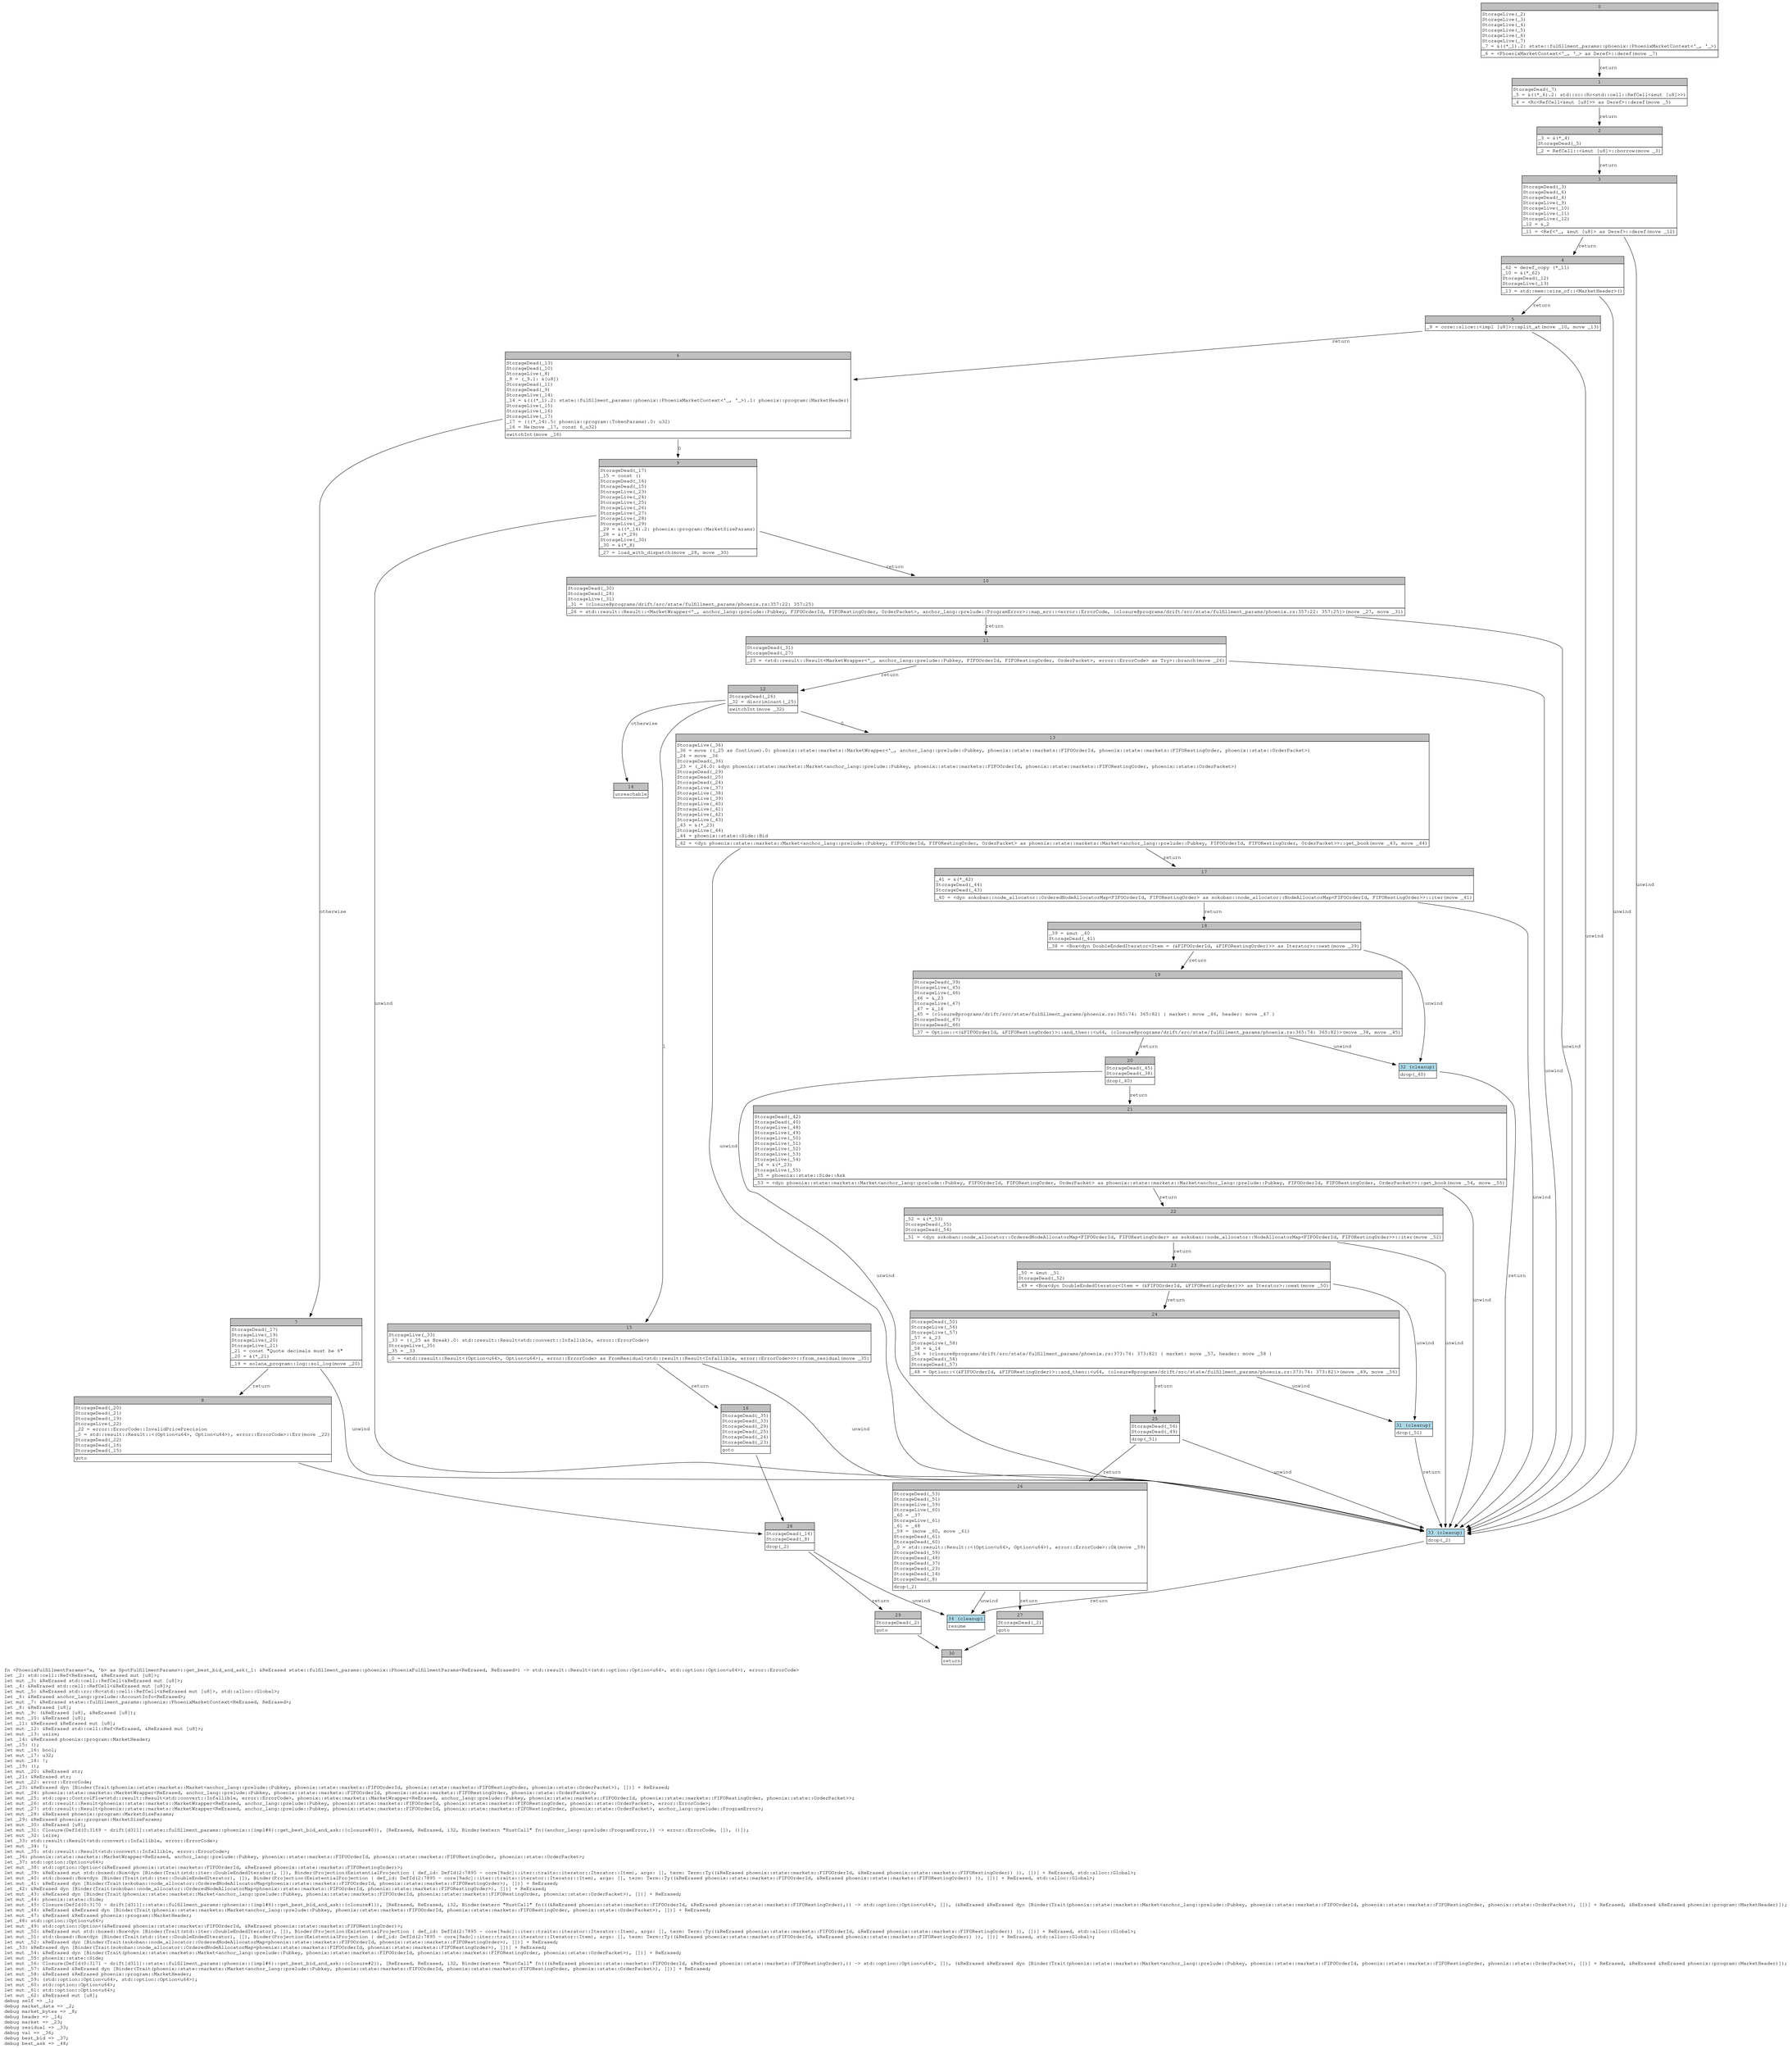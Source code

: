 digraph Mir_0_3168 {
    graph [fontname="Courier, monospace"];
    node [fontname="Courier, monospace"];
    edge [fontname="Courier, monospace"];
    label=<fn &lt;PhoenixFulfillmentParams&lt;'a, 'b&gt; as SpotFulfillmentParams&gt;::get_best_bid_and_ask(_1: &amp;ReErased state::fulfillment_params::phoenix::PhoenixFulfillmentParams&lt;ReErased, ReErased&gt;) -&gt; std::result::Result&lt;(std::option::Option&lt;u64&gt;, std::option::Option&lt;u64&gt;), error::ErrorCode&gt;<br align="left"/>let _2: std::cell::Ref&lt;ReErased, &amp;ReErased mut [u8]&gt;;<br align="left"/>let mut _3: &amp;ReErased std::cell::RefCell&lt;&amp;ReErased mut [u8]&gt;;<br align="left"/>let _4: &amp;ReErased std::cell::RefCell&lt;&amp;ReErased mut [u8]&gt;;<br align="left"/>let mut _5: &amp;ReErased std::rc::Rc&lt;std::cell::RefCell&lt;&amp;ReErased mut [u8]&gt;, std::alloc::Global&gt;;<br align="left"/>let _6: &amp;ReErased anchor_lang::prelude::AccountInfo&lt;ReErased&gt;;<br align="left"/>let mut _7: &amp;ReErased state::fulfillment_params::phoenix::PhoenixMarketContext&lt;ReErased, ReErased&gt;;<br align="left"/>let _8: &amp;ReErased [u8];<br align="left"/>let mut _9: (&amp;ReErased [u8], &amp;ReErased [u8]);<br align="left"/>let mut _10: &amp;ReErased [u8];<br align="left"/>let _11: &amp;ReErased &amp;ReErased mut [u8];<br align="left"/>let mut _12: &amp;ReErased std::cell::Ref&lt;ReErased, &amp;ReErased mut [u8]&gt;;<br align="left"/>let mut _13: usize;<br align="left"/>let _14: &amp;ReErased phoenix::program::MarketHeader;<br align="left"/>let _15: ();<br align="left"/>let mut _16: bool;<br align="left"/>let mut _17: u32;<br align="left"/>let mut _18: !;<br align="left"/>let _19: ();<br align="left"/>let mut _20: &amp;ReErased str;<br align="left"/>let _21: &amp;ReErased str;<br align="left"/>let mut _22: error::ErrorCode;<br align="left"/>let _23: &amp;ReErased dyn [Binder(Trait(phoenix::state::markets::Market&lt;anchor_lang::prelude::Pubkey, phoenix::state::markets::FIFOOrderId, phoenix::state::markets::FIFORestingOrder, phoenix::state::OrderPacket&gt;), [])] + ReErased;<br align="left"/>let mut _24: phoenix::state::markets::MarketWrapper&lt;ReErased, anchor_lang::prelude::Pubkey, phoenix::state::markets::FIFOOrderId, phoenix::state::markets::FIFORestingOrder, phoenix::state::OrderPacket&gt;;<br align="left"/>let mut _25: std::ops::ControlFlow&lt;std::result::Result&lt;std::convert::Infallible, error::ErrorCode&gt;, phoenix::state::markets::MarketWrapper&lt;ReErased, anchor_lang::prelude::Pubkey, phoenix::state::markets::FIFOOrderId, phoenix::state::markets::FIFORestingOrder, phoenix::state::OrderPacket&gt;&gt;;<br align="left"/>let mut _26: std::result::Result&lt;phoenix::state::markets::MarketWrapper&lt;ReErased, anchor_lang::prelude::Pubkey, phoenix::state::markets::FIFOOrderId, phoenix::state::markets::FIFORestingOrder, phoenix::state::OrderPacket&gt;, error::ErrorCode&gt;;<br align="left"/>let mut _27: std::result::Result&lt;phoenix::state::markets::MarketWrapper&lt;ReErased, anchor_lang::prelude::Pubkey, phoenix::state::markets::FIFOOrderId, phoenix::state::markets::FIFORestingOrder, phoenix::state::OrderPacket&gt;, anchor_lang::prelude::ProgramError&gt;;<br align="left"/>let mut _28: &amp;ReErased phoenix::program::MarketSizeParams;<br align="left"/>let _29: &amp;ReErased phoenix::program::MarketSizeParams;<br align="left"/>let mut _30: &amp;ReErased [u8];<br align="left"/>let mut _31: Closure(DefId(0:3169 ~ drift[d311]::state::fulfillment_params::phoenix::{impl#6}::get_best_bid_and_ask::{closure#0}), [ReErased, ReErased, i32, Binder(extern &quot;RustCall&quot; fn((anchor_lang::prelude::ProgramError,)) -&gt; error::ErrorCode, []), ()]);<br align="left"/>let mut _32: isize;<br align="left"/>let _33: std::result::Result&lt;std::convert::Infallible, error::ErrorCode&gt;;<br align="left"/>let mut _34: !;<br align="left"/>let mut _35: std::result::Result&lt;std::convert::Infallible, error::ErrorCode&gt;;<br align="left"/>let _36: phoenix::state::markets::MarketWrapper&lt;ReErased, anchor_lang::prelude::Pubkey, phoenix::state::markets::FIFOOrderId, phoenix::state::markets::FIFORestingOrder, phoenix::state::OrderPacket&gt;;<br align="left"/>let _37: std::option::Option&lt;u64&gt;;<br align="left"/>let mut _38: std::option::Option&lt;(&amp;ReErased phoenix::state::markets::FIFOOrderId, &amp;ReErased phoenix::state::markets::FIFORestingOrder)&gt;;<br align="left"/>let mut _39: &amp;ReErased mut std::boxed::Box&lt;dyn [Binder(Trait(std::iter::DoubleEndedIterator), []), Binder(Projection(ExistentialProjection { def_id: DefId(2:7895 ~ core[9adc]::iter::traits::iterator::Iterator::Item), args: [], term: Term::Ty((&amp;ReErased phoenix::state::markets::FIFOOrderId, &amp;ReErased phoenix::state::markets::FIFORestingOrder)) }), [])] + ReErased, std::alloc::Global&gt;;<br align="left"/>let mut _40: std::boxed::Box&lt;dyn [Binder(Trait(std::iter::DoubleEndedIterator), []), Binder(Projection(ExistentialProjection { def_id: DefId(2:7895 ~ core[9adc]::iter::traits::iterator::Iterator::Item), args: [], term: Term::Ty((&amp;ReErased phoenix::state::markets::FIFOOrderId, &amp;ReErased phoenix::state::markets::FIFORestingOrder)) }), [])] + ReErased, std::alloc::Global&gt;;<br align="left"/>let mut _41: &amp;ReErased dyn [Binder(Trait(sokoban::node_allocator::OrderedNodeAllocatorMap&lt;phoenix::state::markets::FIFOOrderId, phoenix::state::markets::FIFORestingOrder&gt;), [])] + ReErased;<br align="left"/>let _42: &amp;ReErased dyn [Binder(Trait(sokoban::node_allocator::OrderedNodeAllocatorMap&lt;phoenix::state::markets::FIFOOrderId, phoenix::state::markets::FIFORestingOrder&gt;), [])] + ReErased;<br align="left"/>let mut _43: &amp;ReErased dyn [Binder(Trait(phoenix::state::markets::Market&lt;anchor_lang::prelude::Pubkey, phoenix::state::markets::FIFOOrderId, phoenix::state::markets::FIFORestingOrder, phoenix::state::OrderPacket&gt;), [])] + ReErased;<br align="left"/>let mut _44: phoenix::state::Side;<br align="left"/>let mut _45: Closure(DefId(0:3170 ~ drift[d311]::state::fulfillment_params::phoenix::{impl#6}::get_best_bid_and_ask::{closure#1}), [ReErased, ReErased, i32, Binder(extern &quot;RustCall&quot; fn(((&amp;ReErased phoenix::state::markets::FIFOOrderId, &amp;ReErased phoenix::state::markets::FIFORestingOrder),)) -&gt; std::option::Option&lt;u64&gt;, []), (&amp;ReErased &amp;ReErased dyn [Binder(Trait(phoenix::state::markets::Market&lt;anchor_lang::prelude::Pubkey, phoenix::state::markets::FIFOOrderId, phoenix::state::markets::FIFORestingOrder, phoenix::state::OrderPacket&gt;), [])] + ReErased, &amp;ReErased &amp;ReErased phoenix::program::MarketHeader)]);<br align="left"/>let mut _46: &amp;ReErased &amp;ReErased dyn [Binder(Trait(phoenix::state::markets::Market&lt;anchor_lang::prelude::Pubkey, phoenix::state::markets::FIFOOrderId, phoenix::state::markets::FIFORestingOrder, phoenix::state::OrderPacket&gt;), [])] + ReErased;<br align="left"/>let mut _47: &amp;ReErased &amp;ReErased phoenix::program::MarketHeader;<br align="left"/>let _48: std::option::Option&lt;u64&gt;;<br align="left"/>let mut _49: std::option::Option&lt;(&amp;ReErased phoenix::state::markets::FIFOOrderId, &amp;ReErased phoenix::state::markets::FIFORestingOrder)&gt;;<br align="left"/>let mut _50: &amp;ReErased mut std::boxed::Box&lt;dyn [Binder(Trait(std::iter::DoubleEndedIterator), []), Binder(Projection(ExistentialProjection { def_id: DefId(2:7895 ~ core[9adc]::iter::traits::iterator::Iterator::Item), args: [], term: Term::Ty((&amp;ReErased phoenix::state::markets::FIFOOrderId, &amp;ReErased phoenix::state::markets::FIFORestingOrder)) }), [])] + ReErased, std::alloc::Global&gt;;<br align="left"/>let mut _51: std::boxed::Box&lt;dyn [Binder(Trait(std::iter::DoubleEndedIterator), []), Binder(Projection(ExistentialProjection { def_id: DefId(2:7895 ~ core[9adc]::iter::traits::iterator::Iterator::Item), args: [], term: Term::Ty((&amp;ReErased phoenix::state::markets::FIFOOrderId, &amp;ReErased phoenix::state::markets::FIFORestingOrder)) }), [])] + ReErased, std::alloc::Global&gt;;<br align="left"/>let mut _52: &amp;ReErased dyn [Binder(Trait(sokoban::node_allocator::OrderedNodeAllocatorMap&lt;phoenix::state::markets::FIFOOrderId, phoenix::state::markets::FIFORestingOrder&gt;), [])] + ReErased;<br align="left"/>let _53: &amp;ReErased dyn [Binder(Trait(sokoban::node_allocator::OrderedNodeAllocatorMap&lt;phoenix::state::markets::FIFOOrderId, phoenix::state::markets::FIFORestingOrder&gt;), [])] + ReErased;<br align="left"/>let mut _54: &amp;ReErased dyn [Binder(Trait(phoenix::state::markets::Market&lt;anchor_lang::prelude::Pubkey, phoenix::state::markets::FIFOOrderId, phoenix::state::markets::FIFORestingOrder, phoenix::state::OrderPacket&gt;), [])] + ReErased;<br align="left"/>let mut _55: phoenix::state::Side;<br align="left"/>let mut _56: Closure(DefId(0:3171 ~ drift[d311]::state::fulfillment_params::phoenix::{impl#6}::get_best_bid_and_ask::{closure#2}), [ReErased, ReErased, i32, Binder(extern &quot;RustCall&quot; fn(((&amp;ReErased phoenix::state::markets::FIFOOrderId, &amp;ReErased phoenix::state::markets::FIFORestingOrder),)) -&gt; std::option::Option&lt;u64&gt;, []), (&amp;ReErased &amp;ReErased dyn [Binder(Trait(phoenix::state::markets::Market&lt;anchor_lang::prelude::Pubkey, phoenix::state::markets::FIFOOrderId, phoenix::state::markets::FIFORestingOrder, phoenix::state::OrderPacket&gt;), [])] + ReErased, &amp;ReErased &amp;ReErased phoenix::program::MarketHeader)]);<br align="left"/>let mut _57: &amp;ReErased &amp;ReErased dyn [Binder(Trait(phoenix::state::markets::Market&lt;anchor_lang::prelude::Pubkey, phoenix::state::markets::FIFOOrderId, phoenix::state::markets::FIFORestingOrder, phoenix::state::OrderPacket&gt;), [])] + ReErased;<br align="left"/>let mut _58: &amp;ReErased &amp;ReErased phoenix::program::MarketHeader;<br align="left"/>let mut _59: (std::option::Option&lt;u64&gt;, std::option::Option&lt;u64&gt;);<br align="left"/>let mut _60: std::option::Option&lt;u64&gt;;<br align="left"/>let mut _61: std::option::Option&lt;u64&gt;;<br align="left"/>let mut _62: &amp;ReErased mut [u8];<br align="left"/>debug self =&gt; _1;<br align="left"/>debug market_data =&gt; _2;<br align="left"/>debug market_bytes =&gt; _8;<br align="left"/>debug header =&gt; _14;<br align="left"/>debug market =&gt; _23;<br align="left"/>debug residual =&gt; _33;<br align="left"/>debug val =&gt; _36;<br align="left"/>debug best_bid =&gt; _37;<br align="left"/>debug best_ask =&gt; _48;<br align="left"/>>;
    bb0__0_3168 [shape="none", label=<<table border="0" cellborder="1" cellspacing="0"><tr><td bgcolor="gray" align="center" colspan="1">0</td></tr><tr><td align="left" balign="left">StorageLive(_2)<br/>StorageLive(_3)<br/>StorageLive(_4)<br/>StorageLive(_5)<br/>StorageLive(_6)<br/>StorageLive(_7)<br/>_7 = &amp;((*_1).2: state::fulfillment_params::phoenix::PhoenixMarketContext&lt;'_, '_&gt;)<br/></td></tr><tr><td align="left">_6 = &lt;PhoenixMarketContext&lt;'_, '_&gt; as Deref&gt;::deref(move _7)</td></tr></table>>];
    bb1__0_3168 [shape="none", label=<<table border="0" cellborder="1" cellspacing="0"><tr><td bgcolor="gray" align="center" colspan="1">1</td></tr><tr><td align="left" balign="left">StorageDead(_7)<br/>_5 = &amp;((*_6).2: std::rc::Rc&lt;std::cell::RefCell&lt;&amp;mut [u8]&gt;&gt;)<br/></td></tr><tr><td align="left">_4 = &lt;Rc&lt;RefCell&lt;&amp;mut [u8]&gt;&gt; as Deref&gt;::deref(move _5)</td></tr></table>>];
    bb2__0_3168 [shape="none", label=<<table border="0" cellborder="1" cellspacing="0"><tr><td bgcolor="gray" align="center" colspan="1">2</td></tr><tr><td align="left" balign="left">_3 = &amp;(*_4)<br/>StorageDead(_5)<br/></td></tr><tr><td align="left">_2 = RefCell::&lt;&amp;mut [u8]&gt;::borrow(move _3)</td></tr></table>>];
    bb3__0_3168 [shape="none", label=<<table border="0" cellborder="1" cellspacing="0"><tr><td bgcolor="gray" align="center" colspan="1">3</td></tr><tr><td align="left" balign="left">StorageDead(_3)<br/>StorageDead(_6)<br/>StorageDead(_4)<br/>StorageLive(_9)<br/>StorageLive(_10)<br/>StorageLive(_11)<br/>StorageLive(_12)<br/>_12 = &amp;_2<br/></td></tr><tr><td align="left">_11 = &lt;Ref&lt;'_, &amp;mut [u8]&gt; as Deref&gt;::deref(move _12)</td></tr></table>>];
    bb4__0_3168 [shape="none", label=<<table border="0" cellborder="1" cellspacing="0"><tr><td bgcolor="gray" align="center" colspan="1">4</td></tr><tr><td align="left" balign="left">_62 = deref_copy (*_11)<br/>_10 = &amp;(*_62)<br/>StorageDead(_12)<br/>StorageLive(_13)<br/></td></tr><tr><td align="left">_13 = std::mem::size_of::&lt;MarketHeader&gt;()</td></tr></table>>];
    bb5__0_3168 [shape="none", label=<<table border="0" cellborder="1" cellspacing="0"><tr><td bgcolor="gray" align="center" colspan="1">5</td></tr><tr><td align="left">_9 = core::slice::&lt;impl [u8]&gt;::split_at(move _10, move _13)</td></tr></table>>];
    bb6__0_3168 [shape="none", label=<<table border="0" cellborder="1" cellspacing="0"><tr><td bgcolor="gray" align="center" colspan="1">6</td></tr><tr><td align="left" balign="left">StorageDead(_13)<br/>StorageDead(_10)<br/>StorageLive(_8)<br/>_8 = (_9.1: &amp;[u8])<br/>StorageDead(_11)<br/>StorageDead(_9)<br/>StorageLive(_14)<br/>_14 = &amp;(((*_1).2: state::fulfillment_params::phoenix::PhoenixMarketContext&lt;'_, '_&gt;).1: phoenix::program::MarketHeader)<br/>StorageLive(_15)<br/>StorageLive(_16)<br/>StorageLive(_17)<br/>_17 = (((*_14).5: phoenix::program::TokenParams).0: u32)<br/>_16 = Ne(move _17, const 6_u32)<br/></td></tr><tr><td align="left">switchInt(move _16)</td></tr></table>>];
    bb7__0_3168 [shape="none", label=<<table border="0" cellborder="1" cellspacing="0"><tr><td bgcolor="gray" align="center" colspan="1">7</td></tr><tr><td align="left" balign="left">StorageDead(_17)<br/>StorageLive(_19)<br/>StorageLive(_20)<br/>StorageLive(_21)<br/>_21 = const &quot;Quote decimals must be 6&quot;<br/>_20 = &amp;(*_21)<br/></td></tr><tr><td align="left">_19 = solana_program::log::sol_log(move _20)</td></tr></table>>];
    bb8__0_3168 [shape="none", label=<<table border="0" cellborder="1" cellspacing="0"><tr><td bgcolor="gray" align="center" colspan="1">8</td></tr><tr><td align="left" balign="left">StorageDead(_20)<br/>StorageDead(_21)<br/>StorageDead(_19)<br/>StorageLive(_22)<br/>_22 = error::ErrorCode::InvalidPricePrecision<br/>_0 = std::result::Result::&lt;(Option&lt;u64&gt;, Option&lt;u64&gt;), error::ErrorCode&gt;::Err(move _22)<br/>StorageDead(_22)<br/>StorageDead(_16)<br/>StorageDead(_15)<br/></td></tr><tr><td align="left">goto</td></tr></table>>];
    bb9__0_3168 [shape="none", label=<<table border="0" cellborder="1" cellspacing="0"><tr><td bgcolor="gray" align="center" colspan="1">9</td></tr><tr><td align="left" balign="left">StorageDead(_17)<br/>_15 = const ()<br/>StorageDead(_16)<br/>StorageDead(_15)<br/>StorageLive(_23)<br/>StorageLive(_24)<br/>StorageLive(_25)<br/>StorageLive(_26)<br/>StorageLive(_27)<br/>StorageLive(_28)<br/>StorageLive(_29)<br/>_29 = &amp;((*_14).2: phoenix::program::MarketSizeParams)<br/>_28 = &amp;(*_29)<br/>StorageLive(_30)<br/>_30 = &amp;(*_8)<br/></td></tr><tr><td align="left">_27 = load_with_dispatch(move _28, move _30)</td></tr></table>>];
    bb10__0_3168 [shape="none", label=<<table border="0" cellborder="1" cellspacing="0"><tr><td bgcolor="gray" align="center" colspan="1">10</td></tr><tr><td align="left" balign="left">StorageDead(_30)<br/>StorageDead(_28)<br/>StorageLive(_31)<br/>_31 = {closure@programs/drift/src/state/fulfillment_params/phoenix.rs:357:22: 357:25}<br/></td></tr><tr><td align="left">_26 = std::result::Result::&lt;MarketWrapper&lt;'_, anchor_lang::prelude::Pubkey, FIFOOrderId, FIFORestingOrder, OrderPacket&gt;, anchor_lang::prelude::ProgramError&gt;::map_err::&lt;error::ErrorCode, {closure@programs/drift/src/state/fulfillment_params/phoenix.rs:357:22: 357:25}&gt;(move _27, move _31)</td></tr></table>>];
    bb11__0_3168 [shape="none", label=<<table border="0" cellborder="1" cellspacing="0"><tr><td bgcolor="gray" align="center" colspan="1">11</td></tr><tr><td align="left" balign="left">StorageDead(_31)<br/>StorageDead(_27)<br/></td></tr><tr><td align="left">_25 = &lt;std::result::Result&lt;MarketWrapper&lt;'_, anchor_lang::prelude::Pubkey, FIFOOrderId, FIFORestingOrder, OrderPacket&gt;, error::ErrorCode&gt; as Try&gt;::branch(move _26)</td></tr></table>>];
    bb12__0_3168 [shape="none", label=<<table border="0" cellborder="1" cellspacing="0"><tr><td bgcolor="gray" align="center" colspan="1">12</td></tr><tr><td align="left" balign="left">StorageDead(_26)<br/>_32 = discriminant(_25)<br/></td></tr><tr><td align="left">switchInt(move _32)</td></tr></table>>];
    bb13__0_3168 [shape="none", label=<<table border="0" cellborder="1" cellspacing="0"><tr><td bgcolor="gray" align="center" colspan="1">13</td></tr><tr><td align="left" balign="left">StorageLive(_36)<br/>_36 = move ((_25 as Continue).0: phoenix::state::markets::MarketWrapper&lt;'_, anchor_lang::prelude::Pubkey, phoenix::state::markets::FIFOOrderId, phoenix::state::markets::FIFORestingOrder, phoenix::state::OrderPacket&gt;)<br/>_24 = move _36<br/>StorageDead(_36)<br/>_23 = (_24.0: &amp;dyn phoenix::state::markets::Market&lt;anchor_lang::prelude::Pubkey, phoenix::state::markets::FIFOOrderId, phoenix::state::markets::FIFORestingOrder, phoenix::state::OrderPacket&gt;)<br/>StorageDead(_29)<br/>StorageDead(_25)<br/>StorageDead(_24)<br/>StorageLive(_37)<br/>StorageLive(_38)<br/>StorageLive(_39)<br/>StorageLive(_40)<br/>StorageLive(_41)<br/>StorageLive(_42)<br/>StorageLive(_43)<br/>_43 = &amp;(*_23)<br/>StorageLive(_44)<br/>_44 = phoenix::state::Side::Bid<br/></td></tr><tr><td align="left">_42 = &lt;dyn phoenix::state::markets::Market&lt;anchor_lang::prelude::Pubkey, FIFOOrderId, FIFORestingOrder, OrderPacket&gt; as phoenix::state::markets::Market&lt;anchor_lang::prelude::Pubkey, FIFOOrderId, FIFORestingOrder, OrderPacket&gt;&gt;::get_book(move _43, move _44)</td></tr></table>>];
    bb14__0_3168 [shape="none", label=<<table border="0" cellborder="1" cellspacing="0"><tr><td bgcolor="gray" align="center" colspan="1">14</td></tr><tr><td align="left">unreachable</td></tr></table>>];
    bb15__0_3168 [shape="none", label=<<table border="0" cellborder="1" cellspacing="0"><tr><td bgcolor="gray" align="center" colspan="1">15</td></tr><tr><td align="left" balign="left">StorageLive(_33)<br/>_33 = ((_25 as Break).0: std::result::Result&lt;std::convert::Infallible, error::ErrorCode&gt;)<br/>StorageLive(_35)<br/>_35 = _33<br/></td></tr><tr><td align="left">_0 = &lt;std::result::Result&lt;(Option&lt;u64&gt;, Option&lt;u64&gt;), error::ErrorCode&gt; as FromResidual&lt;std::result::Result&lt;Infallible, error::ErrorCode&gt;&gt;&gt;::from_residual(move _35)</td></tr></table>>];
    bb16__0_3168 [shape="none", label=<<table border="0" cellborder="1" cellspacing="0"><tr><td bgcolor="gray" align="center" colspan="1">16</td></tr><tr><td align="left" balign="left">StorageDead(_35)<br/>StorageDead(_33)<br/>StorageDead(_29)<br/>StorageDead(_25)<br/>StorageDead(_24)<br/>StorageDead(_23)<br/></td></tr><tr><td align="left">goto</td></tr></table>>];
    bb17__0_3168 [shape="none", label=<<table border="0" cellborder="1" cellspacing="0"><tr><td bgcolor="gray" align="center" colspan="1">17</td></tr><tr><td align="left" balign="left">_41 = &amp;(*_42)<br/>StorageDead(_44)<br/>StorageDead(_43)<br/></td></tr><tr><td align="left">_40 = &lt;dyn sokoban::node_allocator::OrderedNodeAllocatorMap&lt;FIFOOrderId, FIFORestingOrder&gt; as sokoban::node_allocator::NodeAllocatorMap&lt;FIFOOrderId, FIFORestingOrder&gt;&gt;::iter(move _41)</td></tr></table>>];
    bb18__0_3168 [shape="none", label=<<table border="0" cellborder="1" cellspacing="0"><tr><td bgcolor="gray" align="center" colspan="1">18</td></tr><tr><td align="left" balign="left">_39 = &amp;mut _40<br/>StorageDead(_41)<br/></td></tr><tr><td align="left">_38 = &lt;Box&lt;dyn DoubleEndedIterator&lt;Item = (&amp;FIFOOrderId, &amp;FIFORestingOrder)&gt;&gt; as Iterator&gt;::next(move _39)</td></tr></table>>];
    bb19__0_3168 [shape="none", label=<<table border="0" cellborder="1" cellspacing="0"><tr><td bgcolor="gray" align="center" colspan="1">19</td></tr><tr><td align="left" balign="left">StorageDead(_39)<br/>StorageLive(_45)<br/>StorageLive(_46)<br/>_46 = &amp;_23<br/>StorageLive(_47)<br/>_47 = &amp;_14<br/>_45 = {closure@programs/drift/src/state/fulfillment_params/phoenix.rs:365:74: 365:82} { market: move _46, header: move _47 }<br/>StorageDead(_47)<br/>StorageDead(_46)<br/></td></tr><tr><td align="left">_37 = Option::&lt;(&amp;FIFOOrderId, &amp;FIFORestingOrder)&gt;::and_then::&lt;u64, {closure@programs/drift/src/state/fulfillment_params/phoenix.rs:365:74: 365:82}&gt;(move _38, move _45)</td></tr></table>>];
    bb20__0_3168 [shape="none", label=<<table border="0" cellborder="1" cellspacing="0"><tr><td bgcolor="gray" align="center" colspan="1">20</td></tr><tr><td align="left" balign="left">StorageDead(_45)<br/>StorageDead(_38)<br/></td></tr><tr><td align="left">drop(_40)</td></tr></table>>];
    bb21__0_3168 [shape="none", label=<<table border="0" cellborder="1" cellspacing="0"><tr><td bgcolor="gray" align="center" colspan="1">21</td></tr><tr><td align="left" balign="left">StorageDead(_42)<br/>StorageDead(_40)<br/>StorageLive(_48)<br/>StorageLive(_49)<br/>StorageLive(_50)<br/>StorageLive(_51)<br/>StorageLive(_52)<br/>StorageLive(_53)<br/>StorageLive(_54)<br/>_54 = &amp;(*_23)<br/>StorageLive(_55)<br/>_55 = phoenix::state::Side::Ask<br/></td></tr><tr><td align="left">_53 = &lt;dyn phoenix::state::markets::Market&lt;anchor_lang::prelude::Pubkey, FIFOOrderId, FIFORestingOrder, OrderPacket&gt; as phoenix::state::markets::Market&lt;anchor_lang::prelude::Pubkey, FIFOOrderId, FIFORestingOrder, OrderPacket&gt;&gt;::get_book(move _54, move _55)</td></tr></table>>];
    bb22__0_3168 [shape="none", label=<<table border="0" cellborder="1" cellspacing="0"><tr><td bgcolor="gray" align="center" colspan="1">22</td></tr><tr><td align="left" balign="left">_52 = &amp;(*_53)<br/>StorageDead(_55)<br/>StorageDead(_54)<br/></td></tr><tr><td align="left">_51 = &lt;dyn sokoban::node_allocator::OrderedNodeAllocatorMap&lt;FIFOOrderId, FIFORestingOrder&gt; as sokoban::node_allocator::NodeAllocatorMap&lt;FIFOOrderId, FIFORestingOrder&gt;&gt;::iter(move _52)</td></tr></table>>];
    bb23__0_3168 [shape="none", label=<<table border="0" cellborder="1" cellspacing="0"><tr><td bgcolor="gray" align="center" colspan="1">23</td></tr><tr><td align="left" balign="left">_50 = &amp;mut _51<br/>StorageDead(_52)<br/></td></tr><tr><td align="left">_49 = &lt;Box&lt;dyn DoubleEndedIterator&lt;Item = (&amp;FIFOOrderId, &amp;FIFORestingOrder)&gt;&gt; as Iterator&gt;::next(move _50)</td></tr></table>>];
    bb24__0_3168 [shape="none", label=<<table border="0" cellborder="1" cellspacing="0"><tr><td bgcolor="gray" align="center" colspan="1">24</td></tr><tr><td align="left" balign="left">StorageDead(_50)<br/>StorageLive(_56)<br/>StorageLive(_57)<br/>_57 = &amp;_23<br/>StorageLive(_58)<br/>_58 = &amp;_14<br/>_56 = {closure@programs/drift/src/state/fulfillment_params/phoenix.rs:373:74: 373:82} { market: move _57, header: move _58 }<br/>StorageDead(_58)<br/>StorageDead(_57)<br/></td></tr><tr><td align="left">_48 = Option::&lt;(&amp;FIFOOrderId, &amp;FIFORestingOrder)&gt;::and_then::&lt;u64, {closure@programs/drift/src/state/fulfillment_params/phoenix.rs:373:74: 373:82}&gt;(move _49, move _56)</td></tr></table>>];
    bb25__0_3168 [shape="none", label=<<table border="0" cellborder="1" cellspacing="0"><tr><td bgcolor="gray" align="center" colspan="1">25</td></tr><tr><td align="left" balign="left">StorageDead(_56)<br/>StorageDead(_49)<br/></td></tr><tr><td align="left">drop(_51)</td></tr></table>>];
    bb26__0_3168 [shape="none", label=<<table border="0" cellborder="1" cellspacing="0"><tr><td bgcolor="gray" align="center" colspan="1">26</td></tr><tr><td align="left" balign="left">StorageDead(_53)<br/>StorageDead(_51)<br/>StorageLive(_59)<br/>StorageLive(_60)<br/>_60 = _37<br/>StorageLive(_61)<br/>_61 = _48<br/>_59 = (move _60, move _61)<br/>StorageDead(_61)<br/>StorageDead(_60)<br/>_0 = std::result::Result::&lt;(Option&lt;u64&gt;, Option&lt;u64&gt;), error::ErrorCode&gt;::Ok(move _59)<br/>StorageDead(_59)<br/>StorageDead(_48)<br/>StorageDead(_37)<br/>StorageDead(_23)<br/>StorageDead(_14)<br/>StorageDead(_8)<br/></td></tr><tr><td align="left">drop(_2)</td></tr></table>>];
    bb27__0_3168 [shape="none", label=<<table border="0" cellborder="1" cellspacing="0"><tr><td bgcolor="gray" align="center" colspan="1">27</td></tr><tr><td align="left" balign="left">StorageDead(_2)<br/></td></tr><tr><td align="left">goto</td></tr></table>>];
    bb28__0_3168 [shape="none", label=<<table border="0" cellborder="1" cellspacing="0"><tr><td bgcolor="gray" align="center" colspan="1">28</td></tr><tr><td align="left" balign="left">StorageDead(_14)<br/>StorageDead(_8)<br/></td></tr><tr><td align="left">drop(_2)</td></tr></table>>];
    bb29__0_3168 [shape="none", label=<<table border="0" cellborder="1" cellspacing="0"><tr><td bgcolor="gray" align="center" colspan="1">29</td></tr><tr><td align="left" balign="left">StorageDead(_2)<br/></td></tr><tr><td align="left">goto</td></tr></table>>];
    bb30__0_3168 [shape="none", label=<<table border="0" cellborder="1" cellspacing="0"><tr><td bgcolor="gray" align="center" colspan="1">30</td></tr><tr><td align="left">return</td></tr></table>>];
    bb31__0_3168 [shape="none", label=<<table border="0" cellborder="1" cellspacing="0"><tr><td bgcolor="lightblue" align="center" colspan="1">31 (cleanup)</td></tr><tr><td align="left">drop(_51)</td></tr></table>>];
    bb32__0_3168 [shape="none", label=<<table border="0" cellborder="1" cellspacing="0"><tr><td bgcolor="lightblue" align="center" colspan="1">32 (cleanup)</td></tr><tr><td align="left">drop(_40)</td></tr></table>>];
    bb33__0_3168 [shape="none", label=<<table border="0" cellborder="1" cellspacing="0"><tr><td bgcolor="lightblue" align="center" colspan="1">33 (cleanup)</td></tr><tr><td align="left">drop(_2)</td></tr></table>>];
    bb34__0_3168 [shape="none", label=<<table border="0" cellborder="1" cellspacing="0"><tr><td bgcolor="lightblue" align="center" colspan="1">34 (cleanup)</td></tr><tr><td align="left">resume</td></tr></table>>];
    bb0__0_3168 -> bb1__0_3168 [label="return"];
    bb1__0_3168 -> bb2__0_3168 [label="return"];
    bb2__0_3168 -> bb3__0_3168 [label="return"];
    bb3__0_3168 -> bb4__0_3168 [label="return"];
    bb3__0_3168 -> bb33__0_3168 [label="unwind"];
    bb4__0_3168 -> bb5__0_3168 [label="return"];
    bb4__0_3168 -> bb33__0_3168 [label="unwind"];
    bb5__0_3168 -> bb6__0_3168 [label="return"];
    bb5__0_3168 -> bb33__0_3168 [label="unwind"];
    bb6__0_3168 -> bb9__0_3168 [label="0"];
    bb6__0_3168 -> bb7__0_3168 [label="otherwise"];
    bb7__0_3168 -> bb8__0_3168 [label="return"];
    bb7__0_3168 -> bb33__0_3168 [label="unwind"];
    bb8__0_3168 -> bb28__0_3168 [label=""];
    bb9__0_3168 -> bb10__0_3168 [label="return"];
    bb9__0_3168 -> bb33__0_3168 [label="unwind"];
    bb10__0_3168 -> bb11__0_3168 [label="return"];
    bb10__0_3168 -> bb33__0_3168 [label="unwind"];
    bb11__0_3168 -> bb12__0_3168 [label="return"];
    bb11__0_3168 -> bb33__0_3168 [label="unwind"];
    bb12__0_3168 -> bb13__0_3168 [label="0"];
    bb12__0_3168 -> bb15__0_3168 [label="1"];
    bb12__0_3168 -> bb14__0_3168 [label="otherwise"];
    bb13__0_3168 -> bb17__0_3168 [label="return"];
    bb13__0_3168 -> bb33__0_3168 [label="unwind"];
    bb15__0_3168 -> bb16__0_3168 [label="return"];
    bb15__0_3168 -> bb33__0_3168 [label="unwind"];
    bb16__0_3168 -> bb28__0_3168 [label=""];
    bb17__0_3168 -> bb18__0_3168 [label="return"];
    bb17__0_3168 -> bb33__0_3168 [label="unwind"];
    bb18__0_3168 -> bb19__0_3168 [label="return"];
    bb18__0_3168 -> bb32__0_3168 [label="unwind"];
    bb19__0_3168 -> bb20__0_3168 [label="return"];
    bb19__0_3168 -> bb32__0_3168 [label="unwind"];
    bb20__0_3168 -> bb21__0_3168 [label="return"];
    bb20__0_3168 -> bb33__0_3168 [label="unwind"];
    bb21__0_3168 -> bb22__0_3168 [label="return"];
    bb21__0_3168 -> bb33__0_3168 [label="unwind"];
    bb22__0_3168 -> bb23__0_3168 [label="return"];
    bb22__0_3168 -> bb33__0_3168 [label="unwind"];
    bb23__0_3168 -> bb24__0_3168 [label="return"];
    bb23__0_3168 -> bb31__0_3168 [label="unwind"];
    bb24__0_3168 -> bb25__0_3168 [label="return"];
    bb24__0_3168 -> bb31__0_3168 [label="unwind"];
    bb25__0_3168 -> bb26__0_3168 [label="return"];
    bb25__0_3168 -> bb33__0_3168 [label="unwind"];
    bb26__0_3168 -> bb27__0_3168 [label="return"];
    bb26__0_3168 -> bb34__0_3168 [label="unwind"];
    bb27__0_3168 -> bb30__0_3168 [label=""];
    bb28__0_3168 -> bb29__0_3168 [label="return"];
    bb28__0_3168 -> bb34__0_3168 [label="unwind"];
    bb29__0_3168 -> bb30__0_3168 [label=""];
    bb31__0_3168 -> bb33__0_3168 [label="return"];
    bb32__0_3168 -> bb33__0_3168 [label="return"];
    bb33__0_3168 -> bb34__0_3168 [label="return"];
}
